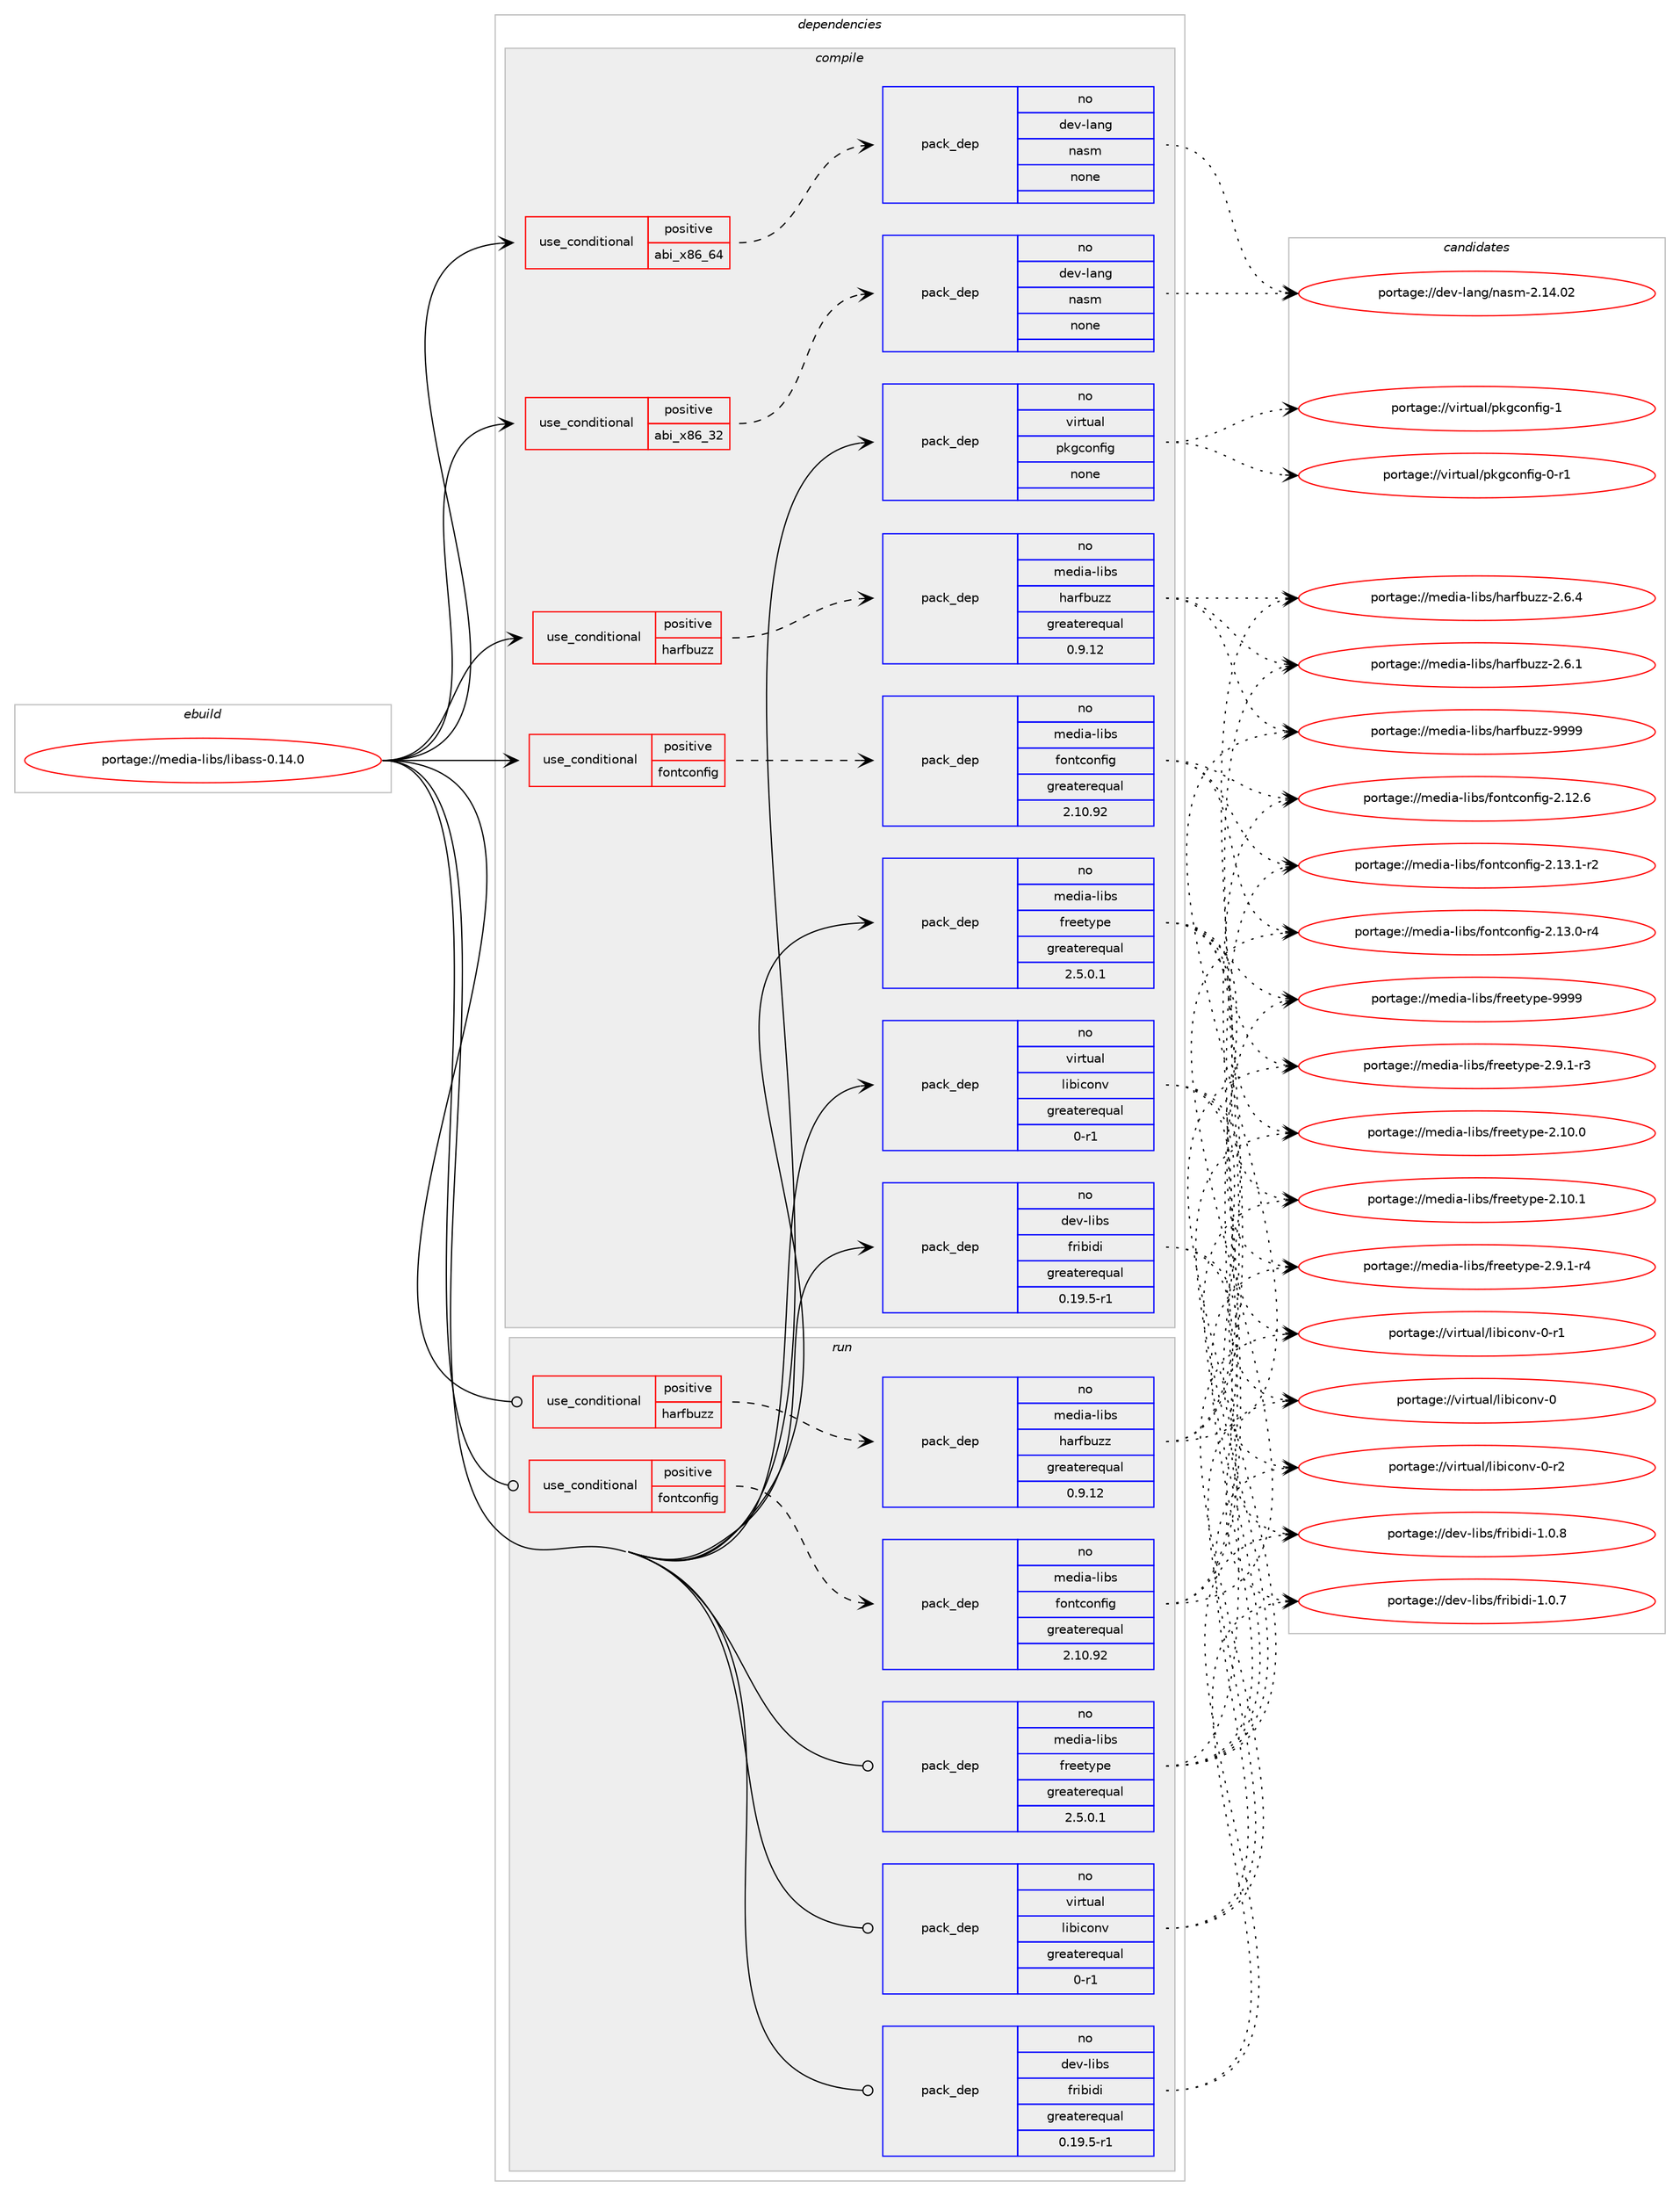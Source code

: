 digraph prolog {

# *************
# Graph options
# *************

newrank=true;
concentrate=true;
compound=true;
graph [rankdir=LR,fontname=Helvetica,fontsize=10,ranksep=1.5];#, ranksep=2.5, nodesep=0.2];
edge  [arrowhead=vee];
node  [fontname=Helvetica,fontsize=10];

# **********
# The ebuild
# **********

subgraph cluster_leftcol {
color=gray;
label=<<i>ebuild</i>>;
id [label="portage://media-libs/libass-0.14.0", color=red, width=4, href="../media-libs/libass-0.14.0.svg"];
}

# ****************
# The dependencies
# ****************

subgraph cluster_midcol {
color=gray;
label=<<i>dependencies</i>>;
subgraph cluster_compile {
fillcolor="#eeeeee";
style=filled;
label=<<i>compile</i>>;
subgraph cond48579 {
dependency212518 [label=<<TABLE BORDER="0" CELLBORDER="1" CELLSPACING="0" CELLPADDING="4"><TR><TD ROWSPAN="3" CELLPADDING="10">use_conditional</TD></TR><TR><TD>positive</TD></TR><TR><TD>abi_x86_32</TD></TR></TABLE>>, shape=none, color=red];
subgraph pack160635 {
dependency212519 [label=<<TABLE BORDER="0" CELLBORDER="1" CELLSPACING="0" CELLPADDING="4" WIDTH="220"><TR><TD ROWSPAN="6" CELLPADDING="30">pack_dep</TD></TR><TR><TD WIDTH="110">no</TD></TR><TR><TD>dev-lang</TD></TR><TR><TD>nasm</TD></TR><TR><TD>none</TD></TR><TR><TD></TD></TR></TABLE>>, shape=none, color=blue];
}
dependency212518:e -> dependency212519:w [weight=20,style="dashed",arrowhead="vee"];
}
id:e -> dependency212518:w [weight=20,style="solid",arrowhead="vee"];
subgraph cond48580 {
dependency212520 [label=<<TABLE BORDER="0" CELLBORDER="1" CELLSPACING="0" CELLPADDING="4"><TR><TD ROWSPAN="3" CELLPADDING="10">use_conditional</TD></TR><TR><TD>positive</TD></TR><TR><TD>abi_x86_64</TD></TR></TABLE>>, shape=none, color=red];
subgraph pack160636 {
dependency212521 [label=<<TABLE BORDER="0" CELLBORDER="1" CELLSPACING="0" CELLPADDING="4" WIDTH="220"><TR><TD ROWSPAN="6" CELLPADDING="30">pack_dep</TD></TR><TR><TD WIDTH="110">no</TD></TR><TR><TD>dev-lang</TD></TR><TR><TD>nasm</TD></TR><TR><TD>none</TD></TR><TR><TD></TD></TR></TABLE>>, shape=none, color=blue];
}
dependency212520:e -> dependency212521:w [weight=20,style="dashed",arrowhead="vee"];
}
id:e -> dependency212520:w [weight=20,style="solid",arrowhead="vee"];
subgraph cond48581 {
dependency212522 [label=<<TABLE BORDER="0" CELLBORDER="1" CELLSPACING="0" CELLPADDING="4"><TR><TD ROWSPAN="3" CELLPADDING="10">use_conditional</TD></TR><TR><TD>positive</TD></TR><TR><TD>fontconfig</TD></TR></TABLE>>, shape=none, color=red];
subgraph pack160637 {
dependency212523 [label=<<TABLE BORDER="0" CELLBORDER="1" CELLSPACING="0" CELLPADDING="4" WIDTH="220"><TR><TD ROWSPAN="6" CELLPADDING="30">pack_dep</TD></TR><TR><TD WIDTH="110">no</TD></TR><TR><TD>media-libs</TD></TR><TR><TD>fontconfig</TD></TR><TR><TD>greaterequal</TD></TR><TR><TD>2.10.92</TD></TR></TABLE>>, shape=none, color=blue];
}
dependency212522:e -> dependency212523:w [weight=20,style="dashed",arrowhead="vee"];
}
id:e -> dependency212522:w [weight=20,style="solid",arrowhead="vee"];
subgraph cond48582 {
dependency212524 [label=<<TABLE BORDER="0" CELLBORDER="1" CELLSPACING="0" CELLPADDING="4"><TR><TD ROWSPAN="3" CELLPADDING="10">use_conditional</TD></TR><TR><TD>positive</TD></TR><TR><TD>harfbuzz</TD></TR></TABLE>>, shape=none, color=red];
subgraph pack160638 {
dependency212525 [label=<<TABLE BORDER="0" CELLBORDER="1" CELLSPACING="0" CELLPADDING="4" WIDTH="220"><TR><TD ROWSPAN="6" CELLPADDING="30">pack_dep</TD></TR><TR><TD WIDTH="110">no</TD></TR><TR><TD>media-libs</TD></TR><TR><TD>harfbuzz</TD></TR><TR><TD>greaterequal</TD></TR><TR><TD>0.9.12</TD></TR></TABLE>>, shape=none, color=blue];
}
dependency212524:e -> dependency212525:w [weight=20,style="dashed",arrowhead="vee"];
}
id:e -> dependency212524:w [weight=20,style="solid",arrowhead="vee"];
subgraph pack160639 {
dependency212526 [label=<<TABLE BORDER="0" CELLBORDER="1" CELLSPACING="0" CELLPADDING="4" WIDTH="220"><TR><TD ROWSPAN="6" CELLPADDING="30">pack_dep</TD></TR><TR><TD WIDTH="110">no</TD></TR><TR><TD>dev-libs</TD></TR><TR><TD>fribidi</TD></TR><TR><TD>greaterequal</TD></TR><TR><TD>0.19.5-r1</TD></TR></TABLE>>, shape=none, color=blue];
}
id:e -> dependency212526:w [weight=20,style="solid",arrowhead="vee"];
subgraph pack160640 {
dependency212527 [label=<<TABLE BORDER="0" CELLBORDER="1" CELLSPACING="0" CELLPADDING="4" WIDTH="220"><TR><TD ROWSPAN="6" CELLPADDING="30">pack_dep</TD></TR><TR><TD WIDTH="110">no</TD></TR><TR><TD>media-libs</TD></TR><TR><TD>freetype</TD></TR><TR><TD>greaterequal</TD></TR><TR><TD>2.5.0.1</TD></TR></TABLE>>, shape=none, color=blue];
}
id:e -> dependency212527:w [weight=20,style="solid",arrowhead="vee"];
subgraph pack160641 {
dependency212528 [label=<<TABLE BORDER="0" CELLBORDER="1" CELLSPACING="0" CELLPADDING="4" WIDTH="220"><TR><TD ROWSPAN="6" CELLPADDING="30">pack_dep</TD></TR><TR><TD WIDTH="110">no</TD></TR><TR><TD>virtual</TD></TR><TR><TD>libiconv</TD></TR><TR><TD>greaterequal</TD></TR><TR><TD>0-r1</TD></TR></TABLE>>, shape=none, color=blue];
}
id:e -> dependency212528:w [weight=20,style="solid",arrowhead="vee"];
subgraph pack160642 {
dependency212529 [label=<<TABLE BORDER="0" CELLBORDER="1" CELLSPACING="0" CELLPADDING="4" WIDTH="220"><TR><TD ROWSPAN="6" CELLPADDING="30">pack_dep</TD></TR><TR><TD WIDTH="110">no</TD></TR><TR><TD>virtual</TD></TR><TR><TD>pkgconfig</TD></TR><TR><TD>none</TD></TR><TR><TD></TD></TR></TABLE>>, shape=none, color=blue];
}
id:e -> dependency212529:w [weight=20,style="solid",arrowhead="vee"];
}
subgraph cluster_compileandrun {
fillcolor="#eeeeee";
style=filled;
label=<<i>compile and run</i>>;
}
subgraph cluster_run {
fillcolor="#eeeeee";
style=filled;
label=<<i>run</i>>;
subgraph cond48583 {
dependency212530 [label=<<TABLE BORDER="0" CELLBORDER="1" CELLSPACING="0" CELLPADDING="4"><TR><TD ROWSPAN="3" CELLPADDING="10">use_conditional</TD></TR><TR><TD>positive</TD></TR><TR><TD>fontconfig</TD></TR></TABLE>>, shape=none, color=red];
subgraph pack160643 {
dependency212531 [label=<<TABLE BORDER="0" CELLBORDER="1" CELLSPACING="0" CELLPADDING="4" WIDTH="220"><TR><TD ROWSPAN="6" CELLPADDING="30">pack_dep</TD></TR><TR><TD WIDTH="110">no</TD></TR><TR><TD>media-libs</TD></TR><TR><TD>fontconfig</TD></TR><TR><TD>greaterequal</TD></TR><TR><TD>2.10.92</TD></TR></TABLE>>, shape=none, color=blue];
}
dependency212530:e -> dependency212531:w [weight=20,style="dashed",arrowhead="vee"];
}
id:e -> dependency212530:w [weight=20,style="solid",arrowhead="odot"];
subgraph cond48584 {
dependency212532 [label=<<TABLE BORDER="0" CELLBORDER="1" CELLSPACING="0" CELLPADDING="4"><TR><TD ROWSPAN="3" CELLPADDING="10">use_conditional</TD></TR><TR><TD>positive</TD></TR><TR><TD>harfbuzz</TD></TR></TABLE>>, shape=none, color=red];
subgraph pack160644 {
dependency212533 [label=<<TABLE BORDER="0" CELLBORDER="1" CELLSPACING="0" CELLPADDING="4" WIDTH="220"><TR><TD ROWSPAN="6" CELLPADDING="30">pack_dep</TD></TR><TR><TD WIDTH="110">no</TD></TR><TR><TD>media-libs</TD></TR><TR><TD>harfbuzz</TD></TR><TR><TD>greaterequal</TD></TR><TR><TD>0.9.12</TD></TR></TABLE>>, shape=none, color=blue];
}
dependency212532:e -> dependency212533:w [weight=20,style="dashed",arrowhead="vee"];
}
id:e -> dependency212532:w [weight=20,style="solid",arrowhead="odot"];
subgraph pack160645 {
dependency212534 [label=<<TABLE BORDER="0" CELLBORDER="1" CELLSPACING="0" CELLPADDING="4" WIDTH="220"><TR><TD ROWSPAN="6" CELLPADDING="30">pack_dep</TD></TR><TR><TD WIDTH="110">no</TD></TR><TR><TD>dev-libs</TD></TR><TR><TD>fribidi</TD></TR><TR><TD>greaterequal</TD></TR><TR><TD>0.19.5-r1</TD></TR></TABLE>>, shape=none, color=blue];
}
id:e -> dependency212534:w [weight=20,style="solid",arrowhead="odot"];
subgraph pack160646 {
dependency212535 [label=<<TABLE BORDER="0" CELLBORDER="1" CELLSPACING="0" CELLPADDING="4" WIDTH="220"><TR><TD ROWSPAN="6" CELLPADDING="30">pack_dep</TD></TR><TR><TD WIDTH="110">no</TD></TR><TR><TD>media-libs</TD></TR><TR><TD>freetype</TD></TR><TR><TD>greaterequal</TD></TR><TR><TD>2.5.0.1</TD></TR></TABLE>>, shape=none, color=blue];
}
id:e -> dependency212535:w [weight=20,style="solid",arrowhead="odot"];
subgraph pack160647 {
dependency212536 [label=<<TABLE BORDER="0" CELLBORDER="1" CELLSPACING="0" CELLPADDING="4" WIDTH="220"><TR><TD ROWSPAN="6" CELLPADDING="30">pack_dep</TD></TR><TR><TD WIDTH="110">no</TD></TR><TR><TD>virtual</TD></TR><TR><TD>libiconv</TD></TR><TR><TD>greaterequal</TD></TR><TR><TD>0-r1</TD></TR></TABLE>>, shape=none, color=blue];
}
id:e -> dependency212536:w [weight=20,style="solid",arrowhead="odot"];
}
}

# **************
# The candidates
# **************

subgraph cluster_choices {
rank=same;
color=gray;
label=<<i>candidates</i>>;

subgraph choice160635 {
color=black;
nodesep=1;
choice100101118451089711010347110971151094550464952464850 [label="portage://dev-lang/nasm-2.14.02", color=red, width=4,href="../dev-lang/nasm-2.14.02.svg"];
dependency212519:e -> choice100101118451089711010347110971151094550464952464850:w [style=dotted,weight="100"];
}
subgraph choice160636 {
color=black;
nodesep=1;
choice100101118451089711010347110971151094550464952464850 [label="portage://dev-lang/nasm-2.14.02", color=red, width=4,href="../dev-lang/nasm-2.14.02.svg"];
dependency212521:e -> choice100101118451089711010347110971151094550464952464850:w [style=dotted,weight="100"];
}
subgraph choice160637 {
color=black;
nodesep=1;
choice1091011001059745108105981154710211111011699111110102105103455046495146494511450 [label="portage://media-libs/fontconfig-2.13.1-r2", color=red, width=4,href="../media-libs/fontconfig-2.13.1-r2.svg"];
choice1091011001059745108105981154710211111011699111110102105103455046495146484511452 [label="portage://media-libs/fontconfig-2.13.0-r4", color=red, width=4,href="../media-libs/fontconfig-2.13.0-r4.svg"];
choice109101100105974510810598115471021111101169911111010210510345504649504654 [label="portage://media-libs/fontconfig-2.12.6", color=red, width=4,href="../media-libs/fontconfig-2.12.6.svg"];
dependency212523:e -> choice1091011001059745108105981154710211111011699111110102105103455046495146494511450:w [style=dotted,weight="100"];
dependency212523:e -> choice1091011001059745108105981154710211111011699111110102105103455046495146484511452:w [style=dotted,weight="100"];
dependency212523:e -> choice109101100105974510810598115471021111101169911111010210510345504649504654:w [style=dotted,weight="100"];
}
subgraph choice160638 {
color=black;
nodesep=1;
choice1091011001059745108105981154710497114102981171221224557575757 [label="portage://media-libs/harfbuzz-9999", color=red, width=4,href="../media-libs/harfbuzz-9999.svg"];
choice109101100105974510810598115471049711410298117122122455046544652 [label="portage://media-libs/harfbuzz-2.6.4", color=red, width=4,href="../media-libs/harfbuzz-2.6.4.svg"];
choice109101100105974510810598115471049711410298117122122455046544649 [label="portage://media-libs/harfbuzz-2.6.1", color=red, width=4,href="../media-libs/harfbuzz-2.6.1.svg"];
dependency212525:e -> choice1091011001059745108105981154710497114102981171221224557575757:w [style=dotted,weight="100"];
dependency212525:e -> choice109101100105974510810598115471049711410298117122122455046544652:w [style=dotted,weight="100"];
dependency212525:e -> choice109101100105974510810598115471049711410298117122122455046544649:w [style=dotted,weight="100"];
}
subgraph choice160639 {
color=black;
nodesep=1;
choice10010111845108105981154710211410598105100105454946484656 [label="portage://dev-libs/fribidi-1.0.8", color=red, width=4,href="../dev-libs/fribidi-1.0.8.svg"];
choice10010111845108105981154710211410598105100105454946484655 [label="portage://dev-libs/fribidi-1.0.7", color=red, width=4,href="../dev-libs/fribidi-1.0.7.svg"];
dependency212526:e -> choice10010111845108105981154710211410598105100105454946484656:w [style=dotted,weight="100"];
dependency212526:e -> choice10010111845108105981154710211410598105100105454946484655:w [style=dotted,weight="100"];
}
subgraph choice160640 {
color=black;
nodesep=1;
choice109101100105974510810598115471021141011011161211121014557575757 [label="portage://media-libs/freetype-9999", color=red, width=4,href="../media-libs/freetype-9999.svg"];
choice109101100105974510810598115471021141011011161211121014550465746494511452 [label="portage://media-libs/freetype-2.9.1-r4", color=red, width=4,href="../media-libs/freetype-2.9.1-r4.svg"];
choice109101100105974510810598115471021141011011161211121014550465746494511451 [label="portage://media-libs/freetype-2.9.1-r3", color=red, width=4,href="../media-libs/freetype-2.9.1-r3.svg"];
choice1091011001059745108105981154710211410110111612111210145504649484649 [label="portage://media-libs/freetype-2.10.1", color=red, width=4,href="../media-libs/freetype-2.10.1.svg"];
choice1091011001059745108105981154710211410110111612111210145504649484648 [label="portage://media-libs/freetype-2.10.0", color=red, width=4,href="../media-libs/freetype-2.10.0.svg"];
dependency212527:e -> choice109101100105974510810598115471021141011011161211121014557575757:w [style=dotted,weight="100"];
dependency212527:e -> choice109101100105974510810598115471021141011011161211121014550465746494511452:w [style=dotted,weight="100"];
dependency212527:e -> choice109101100105974510810598115471021141011011161211121014550465746494511451:w [style=dotted,weight="100"];
dependency212527:e -> choice1091011001059745108105981154710211410110111612111210145504649484649:w [style=dotted,weight="100"];
dependency212527:e -> choice1091011001059745108105981154710211410110111612111210145504649484648:w [style=dotted,weight="100"];
}
subgraph choice160641 {
color=black;
nodesep=1;
choice1181051141161179710847108105981059911111011845484511450 [label="portage://virtual/libiconv-0-r2", color=red, width=4,href="../virtual/libiconv-0-r2.svg"];
choice1181051141161179710847108105981059911111011845484511449 [label="portage://virtual/libiconv-0-r1", color=red, width=4,href="../virtual/libiconv-0-r1.svg"];
choice118105114116117971084710810598105991111101184548 [label="portage://virtual/libiconv-0", color=red, width=4,href="../virtual/libiconv-0.svg"];
dependency212528:e -> choice1181051141161179710847108105981059911111011845484511450:w [style=dotted,weight="100"];
dependency212528:e -> choice1181051141161179710847108105981059911111011845484511449:w [style=dotted,weight="100"];
dependency212528:e -> choice118105114116117971084710810598105991111101184548:w [style=dotted,weight="100"];
}
subgraph choice160642 {
color=black;
nodesep=1;
choice1181051141161179710847112107103991111101021051034549 [label="portage://virtual/pkgconfig-1", color=red, width=4,href="../virtual/pkgconfig-1.svg"];
choice11810511411611797108471121071039911111010210510345484511449 [label="portage://virtual/pkgconfig-0-r1", color=red, width=4,href="../virtual/pkgconfig-0-r1.svg"];
dependency212529:e -> choice1181051141161179710847112107103991111101021051034549:w [style=dotted,weight="100"];
dependency212529:e -> choice11810511411611797108471121071039911111010210510345484511449:w [style=dotted,weight="100"];
}
subgraph choice160643 {
color=black;
nodesep=1;
choice1091011001059745108105981154710211111011699111110102105103455046495146494511450 [label="portage://media-libs/fontconfig-2.13.1-r2", color=red, width=4,href="../media-libs/fontconfig-2.13.1-r2.svg"];
choice1091011001059745108105981154710211111011699111110102105103455046495146484511452 [label="portage://media-libs/fontconfig-2.13.0-r4", color=red, width=4,href="../media-libs/fontconfig-2.13.0-r4.svg"];
choice109101100105974510810598115471021111101169911111010210510345504649504654 [label="portage://media-libs/fontconfig-2.12.6", color=red, width=4,href="../media-libs/fontconfig-2.12.6.svg"];
dependency212531:e -> choice1091011001059745108105981154710211111011699111110102105103455046495146494511450:w [style=dotted,weight="100"];
dependency212531:e -> choice1091011001059745108105981154710211111011699111110102105103455046495146484511452:w [style=dotted,weight="100"];
dependency212531:e -> choice109101100105974510810598115471021111101169911111010210510345504649504654:w [style=dotted,weight="100"];
}
subgraph choice160644 {
color=black;
nodesep=1;
choice1091011001059745108105981154710497114102981171221224557575757 [label="portage://media-libs/harfbuzz-9999", color=red, width=4,href="../media-libs/harfbuzz-9999.svg"];
choice109101100105974510810598115471049711410298117122122455046544652 [label="portage://media-libs/harfbuzz-2.6.4", color=red, width=4,href="../media-libs/harfbuzz-2.6.4.svg"];
choice109101100105974510810598115471049711410298117122122455046544649 [label="portage://media-libs/harfbuzz-2.6.1", color=red, width=4,href="../media-libs/harfbuzz-2.6.1.svg"];
dependency212533:e -> choice1091011001059745108105981154710497114102981171221224557575757:w [style=dotted,weight="100"];
dependency212533:e -> choice109101100105974510810598115471049711410298117122122455046544652:w [style=dotted,weight="100"];
dependency212533:e -> choice109101100105974510810598115471049711410298117122122455046544649:w [style=dotted,weight="100"];
}
subgraph choice160645 {
color=black;
nodesep=1;
choice10010111845108105981154710211410598105100105454946484656 [label="portage://dev-libs/fribidi-1.0.8", color=red, width=4,href="../dev-libs/fribidi-1.0.8.svg"];
choice10010111845108105981154710211410598105100105454946484655 [label="portage://dev-libs/fribidi-1.0.7", color=red, width=4,href="../dev-libs/fribidi-1.0.7.svg"];
dependency212534:e -> choice10010111845108105981154710211410598105100105454946484656:w [style=dotted,weight="100"];
dependency212534:e -> choice10010111845108105981154710211410598105100105454946484655:w [style=dotted,weight="100"];
}
subgraph choice160646 {
color=black;
nodesep=1;
choice109101100105974510810598115471021141011011161211121014557575757 [label="portage://media-libs/freetype-9999", color=red, width=4,href="../media-libs/freetype-9999.svg"];
choice109101100105974510810598115471021141011011161211121014550465746494511452 [label="portage://media-libs/freetype-2.9.1-r4", color=red, width=4,href="../media-libs/freetype-2.9.1-r4.svg"];
choice109101100105974510810598115471021141011011161211121014550465746494511451 [label="portage://media-libs/freetype-2.9.1-r3", color=red, width=4,href="../media-libs/freetype-2.9.1-r3.svg"];
choice1091011001059745108105981154710211410110111612111210145504649484649 [label="portage://media-libs/freetype-2.10.1", color=red, width=4,href="../media-libs/freetype-2.10.1.svg"];
choice1091011001059745108105981154710211410110111612111210145504649484648 [label="portage://media-libs/freetype-2.10.0", color=red, width=4,href="../media-libs/freetype-2.10.0.svg"];
dependency212535:e -> choice109101100105974510810598115471021141011011161211121014557575757:w [style=dotted,weight="100"];
dependency212535:e -> choice109101100105974510810598115471021141011011161211121014550465746494511452:w [style=dotted,weight="100"];
dependency212535:e -> choice109101100105974510810598115471021141011011161211121014550465746494511451:w [style=dotted,weight="100"];
dependency212535:e -> choice1091011001059745108105981154710211410110111612111210145504649484649:w [style=dotted,weight="100"];
dependency212535:e -> choice1091011001059745108105981154710211410110111612111210145504649484648:w [style=dotted,weight="100"];
}
subgraph choice160647 {
color=black;
nodesep=1;
choice1181051141161179710847108105981059911111011845484511450 [label="portage://virtual/libiconv-0-r2", color=red, width=4,href="../virtual/libiconv-0-r2.svg"];
choice1181051141161179710847108105981059911111011845484511449 [label="portage://virtual/libiconv-0-r1", color=red, width=4,href="../virtual/libiconv-0-r1.svg"];
choice118105114116117971084710810598105991111101184548 [label="portage://virtual/libiconv-0", color=red, width=4,href="../virtual/libiconv-0.svg"];
dependency212536:e -> choice1181051141161179710847108105981059911111011845484511450:w [style=dotted,weight="100"];
dependency212536:e -> choice1181051141161179710847108105981059911111011845484511449:w [style=dotted,weight="100"];
dependency212536:e -> choice118105114116117971084710810598105991111101184548:w [style=dotted,weight="100"];
}
}

}
